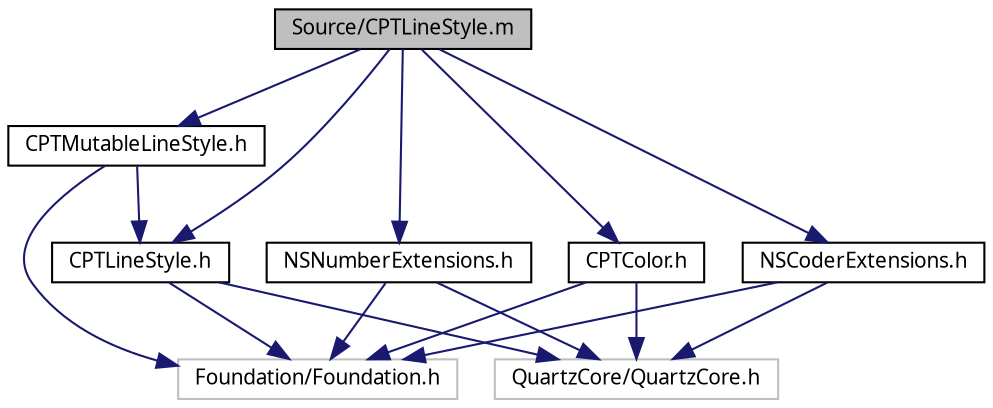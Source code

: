 digraph G
{
  bgcolor="transparent";
  edge [fontname="Lucinda Grande",fontsize="10",labelfontname="Lucinda Grande",labelfontsize="10"];
  node [fontname="Lucinda Grande",fontsize="10",shape=record];
  Node1 [label="Source/CPTLineStyle.m",height=0.2,width=0.4,color="black", fillcolor="grey75", style="filled" fontcolor="black"];
  Node1 -> Node2 [color="midnightblue",fontsize="10",style="solid",fontname="Lucinda Grande"];
  Node2 [label="CPTLineStyle.h",height=0.2,width=0.4,color="black",URL="$_c_p_t_line_style_8h.html"];
  Node2 -> Node3 [color="midnightblue",fontsize="10",style="solid",fontname="Lucinda Grande"];
  Node3 [label="QuartzCore/QuartzCore.h",height=0.2,width=0.4,color="grey75"];
  Node2 -> Node4 [color="midnightblue",fontsize="10",style="solid",fontname="Lucinda Grande"];
  Node4 [label="Foundation/Foundation.h",height=0.2,width=0.4,color="grey75"];
  Node1 -> Node5 [color="midnightblue",fontsize="10",style="solid",fontname="Lucinda Grande"];
  Node5 [label="CPTColor.h",height=0.2,width=0.4,color="black",URL="$_c_p_t_color_8h.html"];
  Node5 -> Node3 [color="midnightblue",fontsize="10",style="solid",fontname="Lucinda Grande"];
  Node5 -> Node4 [color="midnightblue",fontsize="10",style="solid",fontname="Lucinda Grande"];
  Node1 -> Node6 [color="midnightblue",fontsize="10",style="solid",fontname="Lucinda Grande"];
  Node6 [label="CPTMutableLineStyle.h",height=0.2,width=0.4,color="black",URL="$_c_p_t_mutable_line_style_8h.html"];
  Node6 -> Node4 [color="midnightblue",fontsize="10",style="solid",fontname="Lucinda Grande"];
  Node6 -> Node2 [color="midnightblue",fontsize="10",style="solid",fontname="Lucinda Grande"];
  Node1 -> Node7 [color="midnightblue",fontsize="10",style="solid",fontname="Lucinda Grande"];
  Node7 [label="NSCoderExtensions.h",height=0.2,width=0.4,color="black",URL="$_n_s_coder_extensions_8h.html"];
  Node7 -> Node3 [color="midnightblue",fontsize="10",style="solid",fontname="Lucinda Grande"];
  Node7 -> Node4 [color="midnightblue",fontsize="10",style="solid",fontname="Lucinda Grande"];
  Node1 -> Node8 [color="midnightblue",fontsize="10",style="solid",fontname="Lucinda Grande"];
  Node8 [label="NSNumberExtensions.h",height=0.2,width=0.4,color="black",URL="$_n_s_number_extensions_8h.html"];
  Node8 -> Node3 [color="midnightblue",fontsize="10",style="solid",fontname="Lucinda Grande"];
  Node8 -> Node4 [color="midnightblue",fontsize="10",style="solid",fontname="Lucinda Grande"];
}
